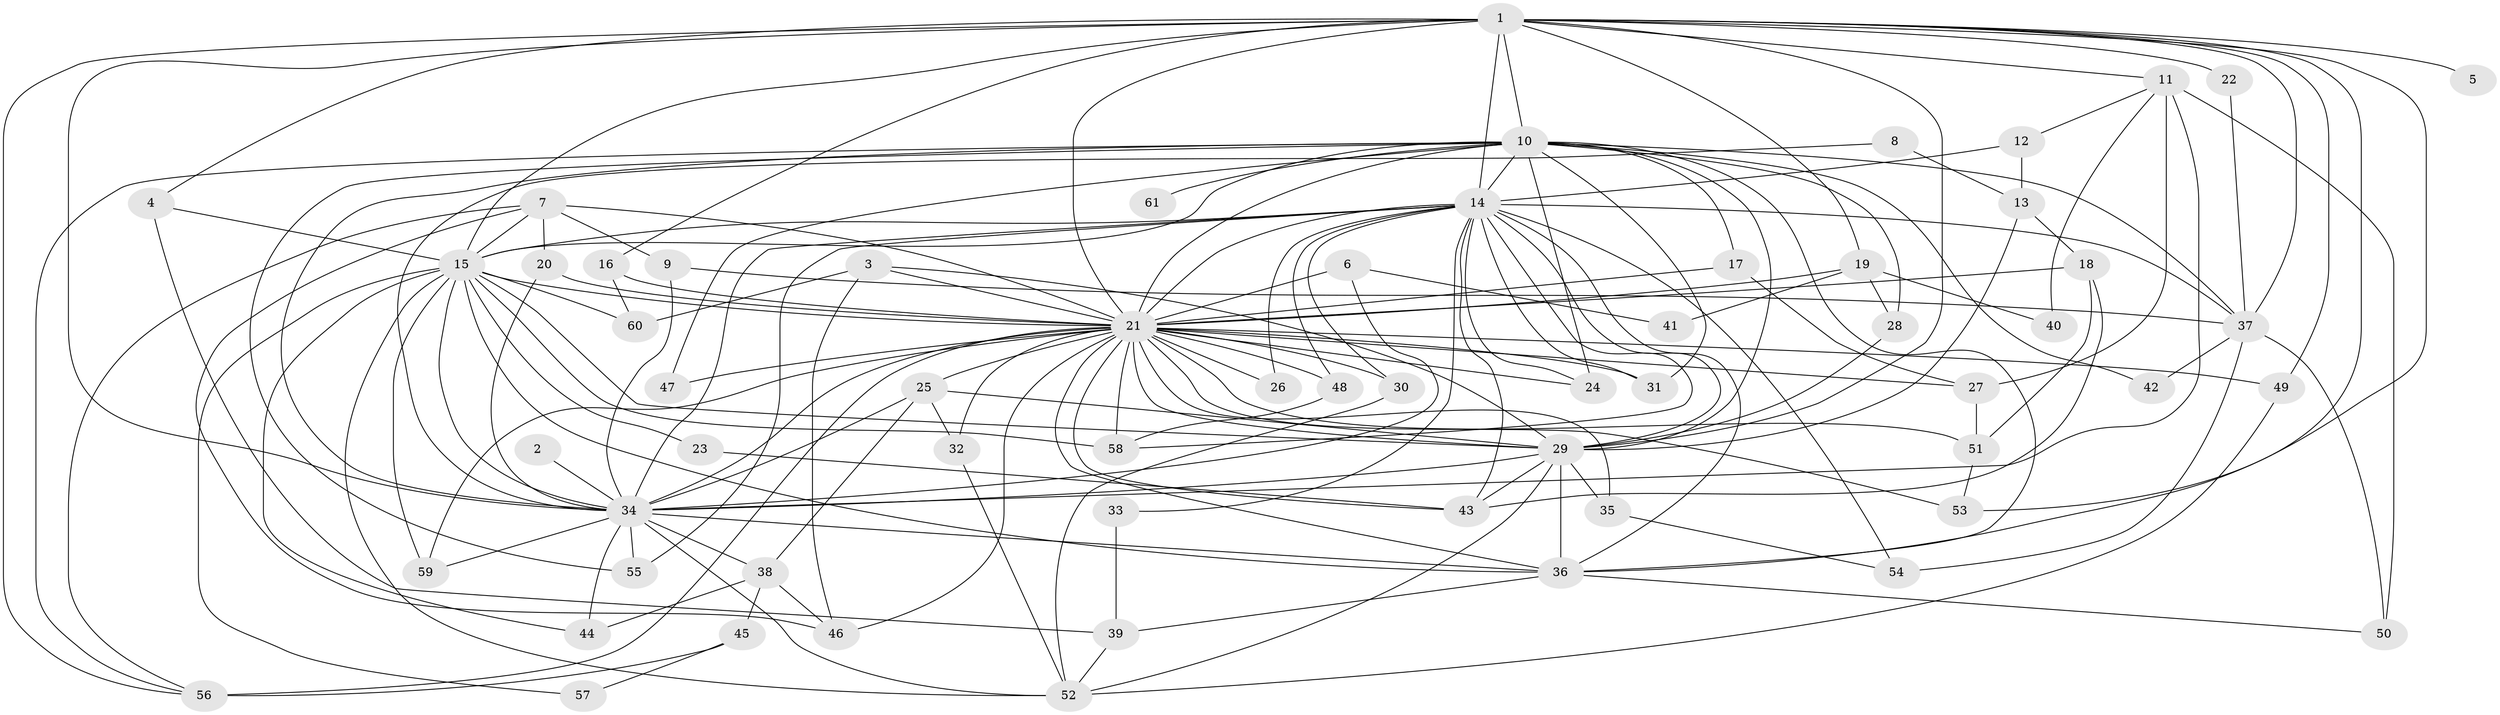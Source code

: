 // original degree distribution, {29: 0.008264462809917356, 23: 0.008264462809917356, 20: 0.008264462809917356, 22: 0.01652892561983471, 19: 0.008264462809917356, 24: 0.008264462809917356, 33: 0.008264462809917356, 10: 0.008264462809917356, 14: 0.008264462809917356, 3: 0.2231404958677686, 6: 0.049586776859504134, 9: 0.008264462809917356, 2: 0.512396694214876, 4: 0.09090909090909091, 5: 0.01652892561983471, 7: 0.01652892561983471}
// Generated by graph-tools (version 1.1) at 2025/36/03/04/25 23:36:26]
// undirected, 61 vertices, 160 edges
graph export_dot {
  node [color=gray90,style=filled];
  1;
  2;
  3;
  4;
  5;
  6;
  7;
  8;
  9;
  10;
  11;
  12;
  13;
  14;
  15;
  16;
  17;
  18;
  19;
  20;
  21;
  22;
  23;
  24;
  25;
  26;
  27;
  28;
  29;
  30;
  31;
  32;
  33;
  34;
  35;
  36;
  37;
  38;
  39;
  40;
  41;
  42;
  43;
  44;
  45;
  46;
  47;
  48;
  49;
  50;
  51;
  52;
  53;
  54;
  55;
  56;
  57;
  58;
  59;
  60;
  61;
  1 -- 4 [weight=1.0];
  1 -- 5 [weight=1.0];
  1 -- 10 [weight=2.0];
  1 -- 11 [weight=1.0];
  1 -- 14 [weight=2.0];
  1 -- 15 [weight=2.0];
  1 -- 16 [weight=1.0];
  1 -- 19 [weight=1.0];
  1 -- 21 [weight=4.0];
  1 -- 22 [weight=1.0];
  1 -- 29 [weight=2.0];
  1 -- 34 [weight=2.0];
  1 -- 36 [weight=2.0];
  1 -- 37 [weight=1.0];
  1 -- 49 [weight=1.0];
  1 -- 53 [weight=1.0];
  1 -- 56 [weight=1.0];
  2 -- 34 [weight=1.0];
  3 -- 21 [weight=1.0];
  3 -- 29 [weight=1.0];
  3 -- 46 [weight=1.0];
  3 -- 60 [weight=1.0];
  4 -- 15 [weight=1.0];
  4 -- 39 [weight=1.0];
  6 -- 21 [weight=2.0];
  6 -- 34 [weight=1.0];
  6 -- 41 [weight=1.0];
  7 -- 9 [weight=1.0];
  7 -- 15 [weight=1.0];
  7 -- 20 [weight=1.0];
  7 -- 21 [weight=1.0];
  7 -- 46 [weight=1.0];
  7 -- 56 [weight=1.0];
  8 -- 13 [weight=1.0];
  8 -- 34 [weight=1.0];
  9 -- 34 [weight=1.0];
  9 -- 37 [weight=1.0];
  10 -- 14 [weight=1.0];
  10 -- 15 [weight=1.0];
  10 -- 17 [weight=1.0];
  10 -- 21 [weight=2.0];
  10 -- 24 [weight=1.0];
  10 -- 28 [weight=1.0];
  10 -- 29 [weight=2.0];
  10 -- 31 [weight=1.0];
  10 -- 34 [weight=1.0];
  10 -- 36 [weight=2.0];
  10 -- 37 [weight=1.0];
  10 -- 42 [weight=1.0];
  10 -- 47 [weight=1.0];
  10 -- 55 [weight=1.0];
  10 -- 56 [weight=1.0];
  10 -- 61 [weight=1.0];
  11 -- 12 [weight=1.0];
  11 -- 27 [weight=1.0];
  11 -- 34 [weight=1.0];
  11 -- 40 [weight=1.0];
  11 -- 50 [weight=2.0];
  12 -- 13 [weight=1.0];
  12 -- 14 [weight=1.0];
  13 -- 18 [weight=1.0];
  13 -- 29 [weight=1.0];
  14 -- 15 [weight=1.0];
  14 -- 21 [weight=2.0];
  14 -- 24 [weight=1.0];
  14 -- 26 [weight=1.0];
  14 -- 29 [weight=2.0];
  14 -- 30 [weight=1.0];
  14 -- 31 [weight=1.0];
  14 -- 33 [weight=1.0];
  14 -- 34 [weight=1.0];
  14 -- 36 [weight=1.0];
  14 -- 37 [weight=1.0];
  14 -- 43 [weight=1.0];
  14 -- 48 [weight=1.0];
  14 -- 54 [weight=2.0];
  14 -- 55 [weight=1.0];
  14 -- 58 [weight=1.0];
  15 -- 21 [weight=2.0];
  15 -- 23 [weight=1.0];
  15 -- 29 [weight=1.0];
  15 -- 34 [weight=1.0];
  15 -- 36 [weight=2.0];
  15 -- 44 [weight=1.0];
  15 -- 52 [weight=1.0];
  15 -- 57 [weight=1.0];
  15 -- 58 [weight=1.0];
  15 -- 59 [weight=1.0];
  15 -- 60 [weight=1.0];
  16 -- 21 [weight=1.0];
  16 -- 60 [weight=1.0];
  17 -- 21 [weight=1.0];
  17 -- 27 [weight=1.0];
  18 -- 21 [weight=2.0];
  18 -- 43 [weight=1.0];
  18 -- 51 [weight=1.0];
  19 -- 21 [weight=2.0];
  19 -- 28 [weight=1.0];
  19 -- 40 [weight=1.0];
  19 -- 41 [weight=1.0];
  20 -- 21 [weight=1.0];
  20 -- 34 [weight=1.0];
  21 -- 24 [weight=1.0];
  21 -- 25 [weight=1.0];
  21 -- 26 [weight=2.0];
  21 -- 27 [weight=3.0];
  21 -- 29 [weight=3.0];
  21 -- 30 [weight=2.0];
  21 -- 31 [weight=1.0];
  21 -- 32 [weight=1.0];
  21 -- 34 [weight=3.0];
  21 -- 35 [weight=1.0];
  21 -- 36 [weight=2.0];
  21 -- 43 [weight=2.0];
  21 -- 46 [weight=1.0];
  21 -- 47 [weight=2.0];
  21 -- 48 [weight=1.0];
  21 -- 49 [weight=1.0];
  21 -- 51 [weight=1.0];
  21 -- 53 [weight=2.0];
  21 -- 56 [weight=2.0];
  21 -- 58 [weight=1.0];
  21 -- 59 [weight=1.0];
  22 -- 37 [weight=1.0];
  23 -- 43 [weight=1.0];
  25 -- 29 [weight=2.0];
  25 -- 32 [weight=1.0];
  25 -- 34 [weight=1.0];
  25 -- 38 [weight=1.0];
  27 -- 51 [weight=1.0];
  28 -- 29 [weight=1.0];
  29 -- 34 [weight=1.0];
  29 -- 35 [weight=1.0];
  29 -- 36 [weight=2.0];
  29 -- 43 [weight=2.0];
  29 -- 52 [weight=1.0];
  30 -- 52 [weight=1.0];
  32 -- 52 [weight=1.0];
  33 -- 39 [weight=1.0];
  34 -- 36 [weight=1.0];
  34 -- 38 [weight=1.0];
  34 -- 44 [weight=1.0];
  34 -- 52 [weight=1.0];
  34 -- 55 [weight=1.0];
  34 -- 59 [weight=1.0];
  35 -- 54 [weight=1.0];
  36 -- 39 [weight=1.0];
  36 -- 50 [weight=1.0];
  37 -- 42 [weight=1.0];
  37 -- 50 [weight=1.0];
  37 -- 54 [weight=2.0];
  38 -- 44 [weight=1.0];
  38 -- 45 [weight=1.0];
  38 -- 46 [weight=1.0];
  39 -- 52 [weight=1.0];
  45 -- 56 [weight=1.0];
  45 -- 57 [weight=1.0];
  48 -- 58 [weight=1.0];
  49 -- 52 [weight=1.0];
  51 -- 53 [weight=1.0];
}
